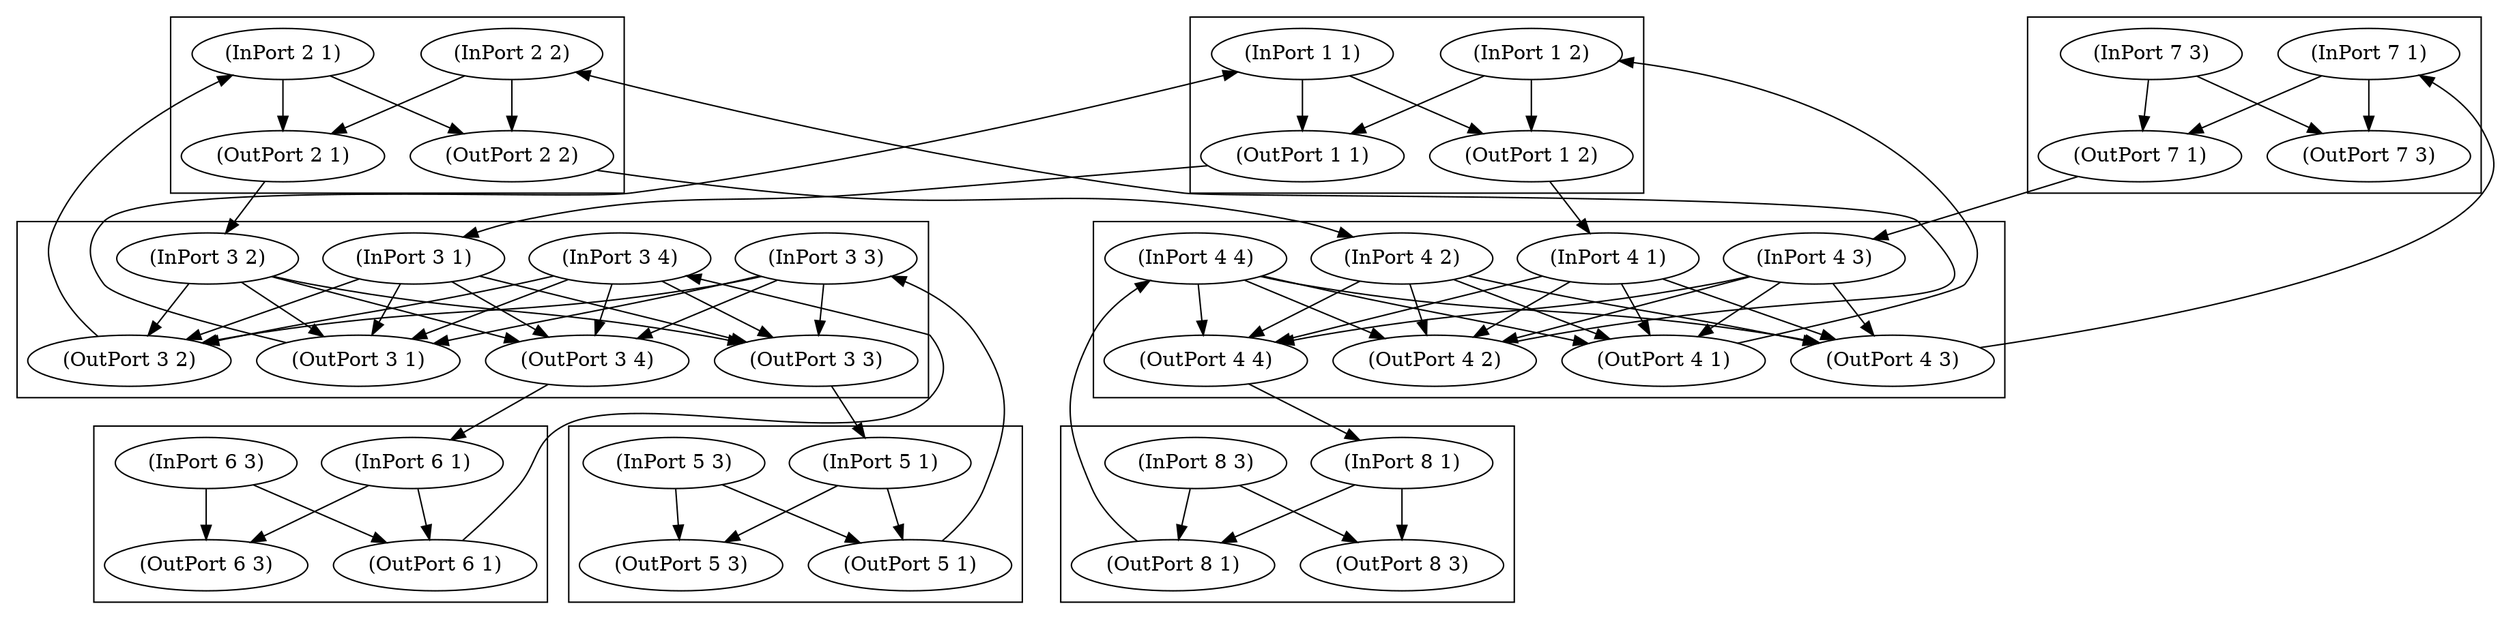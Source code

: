 digraph G {
  "(InPort 1 1)";
  "(InPort 1 2)";
  "(InPort 2 1)";
  "(InPort 2 2)";
  "(InPort 3 1)";
  "(InPort 3 2)";
  "(InPort 3 3)";
  "(InPort 3 4)";
  "(InPort 4 1)";
  "(InPort 4 2)";
  "(InPort 4 3)";
  "(InPort 4 4)";
  "(InPort 5 1)";
  "(InPort 5 3)";
  "(InPort 6 1)";
  "(InPort 6 3)";
  "(InPort 7 1)";
  "(InPort 7 3)";
  "(InPort 8 1)";
  "(InPort 8 3)";
  "(OutPort 1 1)";
  "(OutPort 1 2)";
  "(OutPort 2 1)";
  "(OutPort 2 2)";
  "(OutPort 3 1)";
  "(OutPort 3 2)";
  "(OutPort 3 3)";
  "(OutPort 3 4)";
  "(OutPort 4 1)";
  "(OutPort 4 2)";
  "(OutPort 4 3)";
  "(OutPort 4 4)";
  "(OutPort 5 1)";
  "(OutPort 5 3)";
  "(OutPort 6 1)";
  "(OutPort 6 3)";
  "(OutPort 7 1)";
  "(OutPort 7 3)";
  "(OutPort 8 1)";
  "(OutPort 8 3)";
  
  subgraph cluster_1 { "(OutPort 1 2)";"(OutPort 1 1)";"(InPort 1 2)";"(InPort 1 1)";
     };
  subgraph cluster_2 { "(OutPort 2 2)";"(OutPort 2 1)";"(InPort 2 2)";"(InPort 2 1)";
     };
  subgraph cluster_3 { "(OutPort 3 4)";"(OutPort 3 3)";"(OutPort 3 2)";"(OutPort 3 1)";"(InPort 3 4)";"(InPort 3 3)";"(InPort 3 2)";"(InPort 3 1)";
     };
  subgraph cluster_4 { "(OutPort 4 4)";"(OutPort 4 3)";"(OutPort 4 2)";"(OutPort 4 1)";"(InPort 4 4)";"(InPort 4 3)";"(InPort 4 2)";"(InPort 4 1)";
     };
  subgraph cluster_5 { "(OutPort 5 3)";"(OutPort 5 1)";"(InPort 5 3)";"(InPort 5 1)";
     };
  subgraph cluster_6 { "(OutPort 6 3)";"(OutPort 6 1)";"(InPort 6 3)";"(InPort 6 1)";
     };
  subgraph cluster_7 { "(OutPort 7 3)";"(OutPort 7 1)";"(InPort 7 3)";"(InPort 7 1)";
     };
  subgraph cluster_8 { "(OutPort 8 3)";"(OutPort 8 1)";"(InPort 8 3)";"(InPort 8 1)";
     };
  
  "(InPort 1 1)" -> "(OutPort 1 1)";
  "(InPort 1 1)" -> "(OutPort 1 2)";
  "(InPort 1 2)" -> "(OutPort 1 1)";
  "(InPort 1 2)" -> "(OutPort 1 2)";
  "(InPort 2 1)" -> "(OutPort 2 1)";
  "(InPort 2 1)" -> "(OutPort 2 2)";
  "(InPort 2 2)" -> "(OutPort 2 1)";
  "(InPort 2 2)" -> "(OutPort 2 2)";
  "(InPort 3 1)" -> "(OutPort 3 1)";
  "(InPort 3 1)" -> "(OutPort 3 2)";
  "(InPort 3 1)" -> "(OutPort 3 3)";
  "(InPort 3 1)" -> "(OutPort 3 4)";
  "(InPort 3 2)" -> "(OutPort 3 1)";
  "(InPort 3 2)" -> "(OutPort 3 2)";
  "(InPort 3 2)" -> "(OutPort 3 3)";
  "(InPort 3 2)" -> "(OutPort 3 4)";
  "(InPort 3 3)" -> "(OutPort 3 1)";
  "(InPort 3 3)" -> "(OutPort 3 2)";
  "(InPort 3 3)" -> "(OutPort 3 3)";
  "(InPort 3 3)" -> "(OutPort 3 4)";
  "(InPort 3 4)" -> "(OutPort 3 1)";
  "(InPort 3 4)" -> "(OutPort 3 2)";
  "(InPort 3 4)" -> "(OutPort 3 3)";
  "(InPort 3 4)" -> "(OutPort 3 4)";
  "(InPort 4 1)" -> "(OutPort 4 1)";
  "(InPort 4 1)" -> "(OutPort 4 2)";
  "(InPort 4 1)" -> "(OutPort 4 3)";
  "(InPort 4 1)" -> "(OutPort 4 4)";
  "(InPort 4 2)" -> "(OutPort 4 1)";
  "(InPort 4 2)" -> "(OutPort 4 2)";
  "(InPort 4 2)" -> "(OutPort 4 3)";
  "(InPort 4 2)" -> "(OutPort 4 4)";
  "(InPort 4 3)" -> "(OutPort 4 1)";
  "(InPort 4 3)" -> "(OutPort 4 2)";
  "(InPort 4 3)" -> "(OutPort 4 3)";
  "(InPort 4 3)" -> "(OutPort 4 4)";
  "(InPort 4 4)" -> "(OutPort 4 1)";
  "(InPort 4 4)" -> "(OutPort 4 2)";
  "(InPort 4 4)" -> "(OutPort 4 3)";
  "(InPort 4 4)" -> "(OutPort 4 4)";
  "(InPort 5 1)" -> "(OutPort 5 1)";
  "(InPort 5 1)" -> "(OutPort 5 3)";
  "(InPort 5 3)" -> "(OutPort 5 1)";
  "(InPort 5 3)" -> "(OutPort 5 3)";
  "(InPort 6 1)" -> "(OutPort 6 1)";
  "(InPort 6 1)" -> "(OutPort 6 3)";
  "(InPort 6 3)" -> "(OutPort 6 1)";
  "(InPort 6 3)" -> "(OutPort 6 3)";
  "(InPort 7 1)" -> "(OutPort 7 1)";
  "(InPort 7 1)" -> "(OutPort 7 3)";
  "(InPort 7 3)" -> "(OutPort 7 1)";
  "(InPort 7 3)" -> "(OutPort 7 3)";
  "(InPort 8 1)" -> "(OutPort 8 1)";
  "(InPort 8 1)" -> "(OutPort 8 3)";
  "(InPort 8 3)" -> "(OutPort 8 1)";
  "(InPort 8 3)" -> "(OutPort 8 3)";
  "(OutPort 1 1)" -> "(InPort 3 1)";
  "(OutPort 1 2)" -> "(InPort 4 1)";
  "(OutPort 2 1)" -> "(InPort 3 2)";
  "(OutPort 2 2)" -> "(InPort 4 2)";
  "(OutPort 3 1)" -> "(InPort 1 1)";
  "(OutPort 3 2)" -> "(InPort 2 1)";
  "(OutPort 3 3)" -> "(InPort 5 1)";
  "(OutPort 3 4)" -> "(InPort 6 1)";
  "(OutPort 4 1)" -> "(InPort 1 2)";
  "(OutPort 4 2)" -> "(InPort 2 2)";
  "(OutPort 4 3)" -> "(InPort 7 1)";
  "(OutPort 4 4)" -> "(InPort 8 1)";
  "(OutPort 5 1)" -> "(InPort 3 3)";
  "(OutPort 6 1)" -> "(InPort 3 4)";
  "(OutPort 7 1)" -> "(InPort 4 3)";
  "(OutPort 8 1)" -> "(InPort 4 4)";
  
  }